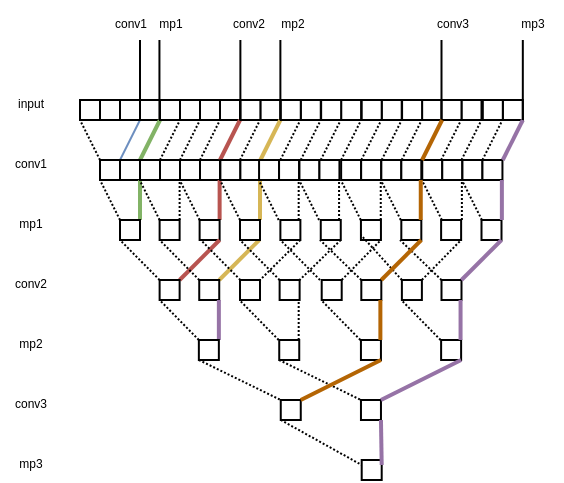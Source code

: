 <mxfile version="14.8.4" type="github">
  <diagram id="XacogqaK9mrQ45GxuNSi" name="Page-1">
    <mxGraphModel dx="813" dy="454" grid="1" gridSize="10" guides="1" tooltips="1" connect="1" arrows="1" fold="1" page="1" pageScale="1" pageWidth="850" pageHeight="1100" math="0" shadow="0">
      <root>
        <mxCell id="0" />
        <mxCell id="1" parent="0" />
        <mxCell id="IdqvDO2Dhx7yjKu7YwTV-2" value="" style="rounded=0;whiteSpace=wrap;html=1;" vertex="1" parent="1">
          <mxGeometry x="120" y="210" width="10" height="10" as="geometry" />
        </mxCell>
        <mxCell id="IdqvDO2Dhx7yjKu7YwTV-3" value="" style="rounded=0;whiteSpace=wrap;html=1;" vertex="1" parent="1">
          <mxGeometry x="130" y="210" width="10" height="10" as="geometry" />
        </mxCell>
        <mxCell id="IdqvDO2Dhx7yjKu7YwTV-4" value="" style="rounded=0;whiteSpace=wrap;html=1;fontStyle=1" vertex="1" parent="1">
          <mxGeometry x="140" y="210" width="10" height="10" as="geometry" />
        </mxCell>
        <mxCell id="IdqvDO2Dhx7yjKu7YwTV-11" style="rounded=0;orthogonalLoop=1;jettySize=auto;html=1;exitX=0;exitY=0;exitDx=0;exitDy=0;entryX=0;entryY=1;entryDx=0;entryDy=0;dashed=1;dashPattern=1 1;endArrow=none;endFill=0;" edge="1" parent="1" source="IdqvDO2Dhx7yjKu7YwTV-5" target="IdqvDO2Dhx7yjKu7YwTV-2">
          <mxGeometry relative="1" as="geometry" />
        </mxCell>
        <mxCell id="IdqvDO2Dhx7yjKu7YwTV-12" style="edgeStyle=none;rounded=0;orthogonalLoop=1;jettySize=auto;html=1;exitX=1;exitY=0;exitDx=0;exitDy=0;entryX=0;entryY=1;entryDx=0;entryDy=0;endArrow=none;endFill=0;fillColor=#dae8fc;strokeColor=#6c8ebf;" edge="1" parent="1" source="IdqvDO2Dhx7yjKu7YwTV-5" target="IdqvDO2Dhx7yjKu7YwTV-10">
          <mxGeometry relative="1" as="geometry" />
        </mxCell>
        <mxCell id="IdqvDO2Dhx7yjKu7YwTV-5" value="" style="rounded=0;whiteSpace=wrap;html=1;" vertex="1" parent="1">
          <mxGeometry x="130" y="240" width="10" height="10" as="geometry" />
        </mxCell>
        <mxCell id="IdqvDO2Dhx7yjKu7YwTV-8" value="" style="rounded=0;whiteSpace=wrap;html=1;" vertex="1" parent="1">
          <mxGeometry x="130" y="210" width="10" height="10" as="geometry" />
        </mxCell>
        <mxCell id="IdqvDO2Dhx7yjKu7YwTV-9" value="" style="rounded=0;whiteSpace=wrap;html=1;" vertex="1" parent="1">
          <mxGeometry x="140" y="210" width="10" height="10" as="geometry" />
        </mxCell>
        <mxCell id="IdqvDO2Dhx7yjKu7YwTV-10" value="" style="rounded=0;whiteSpace=wrap;html=1;fontStyle=1" vertex="1" parent="1">
          <mxGeometry x="150" y="210" width="10" height="10" as="geometry" />
        </mxCell>
        <mxCell id="IdqvDO2Dhx7yjKu7YwTV-15" style="edgeStyle=none;rounded=0;orthogonalLoop=1;jettySize=auto;html=1;exitX=1;exitY=0;exitDx=0;exitDy=0;entryX=1;entryY=1;entryDx=0;entryDy=0;endArrow=none;endFill=0;fillColor=#d5e8d4;strokeColor=#82b366;strokeWidth=2;" edge="1" parent="1" source="IdqvDO2Dhx7yjKu7YwTV-13" target="IdqvDO2Dhx7yjKu7YwTV-10">
          <mxGeometry relative="1" as="geometry" />
        </mxCell>
        <mxCell id="IdqvDO2Dhx7yjKu7YwTV-13" value="" style="rounded=0;whiteSpace=wrap;html=1;" vertex="1" parent="1">
          <mxGeometry x="140" y="240" width="10" height="10" as="geometry" />
        </mxCell>
        <mxCell id="IdqvDO2Dhx7yjKu7YwTV-19" style="edgeStyle=none;rounded=0;orthogonalLoop=1;jettySize=auto;html=1;exitX=0;exitY=0;exitDx=0;exitDy=0;entryX=0;entryY=1;entryDx=0;entryDy=0;dashed=1;dashPattern=1 1;endArrow=none;endFill=0;" edge="1" parent="1" source="IdqvDO2Dhx7yjKu7YwTV-16" target="IdqvDO2Dhx7yjKu7YwTV-5">
          <mxGeometry relative="1" as="geometry" />
        </mxCell>
        <mxCell id="IdqvDO2Dhx7yjKu7YwTV-20" style="edgeStyle=none;rounded=0;orthogonalLoop=1;jettySize=auto;html=1;exitX=1;exitY=0;exitDx=0;exitDy=0;entryX=1;entryY=1;entryDx=0;entryDy=0;endArrow=none;endFill=0;fillColor=#d5e8d4;strokeColor=#82b366;strokeWidth=2;" edge="1" parent="1" source="IdqvDO2Dhx7yjKu7YwTV-16" target="IdqvDO2Dhx7yjKu7YwTV-13">
          <mxGeometry relative="1" as="geometry" />
        </mxCell>
        <mxCell id="IdqvDO2Dhx7yjKu7YwTV-16" value="" style="rounded=0;whiteSpace=wrap;html=1;" vertex="1" parent="1">
          <mxGeometry x="140" y="270" width="10" height="10" as="geometry" />
        </mxCell>
        <mxCell id="IdqvDO2Dhx7yjKu7YwTV-27" value="" style="rounded=0;whiteSpace=wrap;html=1;fontStyle=1" vertex="1" parent="1">
          <mxGeometry x="160" y="210" width="10" height="10" as="geometry" />
        </mxCell>
        <mxCell id="IdqvDO2Dhx7yjKu7YwTV-28" value="" style="rounded=0;whiteSpace=wrap;html=1;fontStyle=1" vertex="1" parent="1">
          <mxGeometry x="170" y="210" width="10" height="10" as="geometry" />
        </mxCell>
        <mxCell id="IdqvDO2Dhx7yjKu7YwTV-30" style="edgeStyle=none;rounded=0;orthogonalLoop=1;jettySize=auto;html=1;exitX=1;exitY=0;exitDx=0;exitDy=0;entryX=1;entryY=1;entryDx=0;entryDy=0;dashed=1;dashPattern=1 1;endArrow=none;endFill=0;" edge="1" parent="1" source="IdqvDO2Dhx7yjKu7YwTV-31">
          <mxGeometry relative="1" as="geometry">
            <mxPoint x="170" y="220" as="targetPoint" />
          </mxGeometry>
        </mxCell>
        <mxCell id="IdqvDO2Dhx7yjKu7YwTV-31" value="" style="rounded=0;whiteSpace=wrap;html=1;" vertex="1" parent="1">
          <mxGeometry x="150" y="240" width="10" height="10" as="geometry" />
        </mxCell>
        <mxCell id="IdqvDO2Dhx7yjKu7YwTV-33" style="edgeStyle=none;rounded=0;orthogonalLoop=1;jettySize=auto;html=1;exitX=1;exitY=0;exitDx=0;exitDy=0;entryX=1;entryY=1;entryDx=0;entryDy=0;dashed=1;dashPattern=1 1;endArrow=none;endFill=0;" edge="1" parent="1" source="IdqvDO2Dhx7yjKu7YwTV-34">
          <mxGeometry relative="1" as="geometry">
            <mxPoint x="180" y="220" as="targetPoint" />
          </mxGeometry>
        </mxCell>
        <mxCell id="IdqvDO2Dhx7yjKu7YwTV-34" value="" style="rounded=0;whiteSpace=wrap;html=1;" vertex="1" parent="1">
          <mxGeometry x="160" y="240" width="10" height="10" as="geometry" />
        </mxCell>
        <mxCell id="IdqvDO2Dhx7yjKu7YwTV-35" style="edgeStyle=none;rounded=0;orthogonalLoop=1;jettySize=auto;html=1;exitX=0;exitY=0;exitDx=0;exitDy=0;entryX=0;entryY=1;entryDx=0;entryDy=0;dashed=1;dashPattern=1 1;endArrow=none;endFill=0;" edge="1" parent="1" source="IdqvDO2Dhx7yjKu7YwTV-37">
          <mxGeometry relative="1" as="geometry">
            <mxPoint x="149.81" y="250.0" as="targetPoint" />
          </mxGeometry>
        </mxCell>
        <mxCell id="IdqvDO2Dhx7yjKu7YwTV-36" style="edgeStyle=none;rounded=0;orthogonalLoop=1;jettySize=auto;html=1;exitX=1;exitY=0;exitDx=0;exitDy=0;entryX=1;entryY=1;entryDx=0;entryDy=0;dashed=1;dashPattern=1 1;endArrow=none;endFill=0;" edge="1" parent="1" source="IdqvDO2Dhx7yjKu7YwTV-37">
          <mxGeometry relative="1" as="geometry">
            <mxPoint x="169.81" y="250.0" as="targetPoint" />
          </mxGeometry>
        </mxCell>
        <mxCell id="IdqvDO2Dhx7yjKu7YwTV-37" value="" style="rounded=0;whiteSpace=wrap;html=1;" vertex="1" parent="1">
          <mxGeometry x="159.81" y="270" width="10" height="10" as="geometry" />
        </mxCell>
        <mxCell id="IdqvDO2Dhx7yjKu7YwTV-38" value="" style="rounded=0;whiteSpace=wrap;html=1;fontStyle=1" vertex="1" parent="1">
          <mxGeometry x="180" y="210" width="10" height="10" as="geometry" />
        </mxCell>
        <mxCell id="IdqvDO2Dhx7yjKu7YwTV-39" value="" style="rounded=0;whiteSpace=wrap;html=1;fontStyle=1" vertex="1" parent="1">
          <mxGeometry x="190" y="210" width="10" height="10" as="geometry" />
        </mxCell>
        <mxCell id="IdqvDO2Dhx7yjKu7YwTV-46" value="" style="rounded=0;whiteSpace=wrap;html=1;" vertex="1" parent="1">
          <mxGeometry x="170" y="240" width="10" height="10" as="geometry" />
        </mxCell>
        <mxCell id="IdqvDO2Dhx7yjKu7YwTV-47" value="" style="rounded=0;whiteSpace=wrap;html=1;" vertex="1" parent="1">
          <mxGeometry x="180" y="240" width="10" height="10" as="geometry" />
        </mxCell>
        <mxCell id="IdqvDO2Dhx7yjKu7YwTV-49" style="edgeStyle=none;rounded=0;orthogonalLoop=1;jettySize=auto;html=1;exitX=1;exitY=0;exitDx=0;exitDy=0;entryX=1;entryY=1;entryDx=0;entryDy=0;dashed=1;dashPattern=1 1;endArrow=none;endFill=0;" edge="1" parent="1">
          <mxGeometry relative="1" as="geometry">
            <mxPoint x="190" y="220" as="targetPoint" />
            <mxPoint x="180" y="240" as="sourcePoint" />
          </mxGeometry>
        </mxCell>
        <mxCell id="IdqvDO2Dhx7yjKu7YwTV-51" style="edgeStyle=none;rounded=0;orthogonalLoop=1;jettySize=auto;html=1;exitX=1;exitY=0;exitDx=0;exitDy=0;entryX=1;entryY=1;entryDx=0;entryDy=0;endArrow=none;endFill=0;fillColor=#f8cecc;strokeColor=#b85450;strokeWidth=2;" edge="1" parent="1">
          <mxGeometry relative="1" as="geometry">
            <mxPoint x="200" y="220" as="targetPoint" />
            <mxPoint x="190" y="240" as="sourcePoint" />
          </mxGeometry>
        </mxCell>
        <mxCell id="IdqvDO2Dhx7yjKu7YwTV-52" style="edgeStyle=none;rounded=0;orthogonalLoop=1;jettySize=auto;html=1;exitX=0;exitY=0;exitDx=0;exitDy=0;entryX=0;entryY=1;entryDx=0;entryDy=0;dashed=1;dashPattern=1 1;endArrow=none;endFill=0;" edge="1" parent="1" source="IdqvDO2Dhx7yjKu7YwTV-54">
          <mxGeometry relative="1" as="geometry">
            <mxPoint x="169.81" y="250.0" as="targetPoint" />
          </mxGeometry>
        </mxCell>
        <mxCell id="IdqvDO2Dhx7yjKu7YwTV-53" style="edgeStyle=none;rounded=0;orthogonalLoop=1;jettySize=auto;html=1;exitX=1;exitY=0;exitDx=0;exitDy=0;entryX=1;entryY=1;entryDx=0;entryDy=0;endArrow=none;endFill=0;fillColor=#f8cecc;strokeColor=#b85450;strokeWidth=2;" edge="1" parent="1" source="IdqvDO2Dhx7yjKu7YwTV-54">
          <mxGeometry relative="1" as="geometry">
            <mxPoint x="189.81" y="250.0" as="targetPoint" />
          </mxGeometry>
        </mxCell>
        <mxCell id="IdqvDO2Dhx7yjKu7YwTV-54" value="" style="rounded=0;whiteSpace=wrap;html=1;" vertex="1" parent="1">
          <mxGeometry x="179.81" y="270" width="10" height="10" as="geometry" />
        </mxCell>
        <mxCell id="IdqvDO2Dhx7yjKu7YwTV-56" style="edgeStyle=none;rounded=0;orthogonalLoop=1;jettySize=auto;html=1;exitX=0;exitY=0;exitDx=0;exitDy=0;entryX=0;entryY=1;entryDx=0;entryDy=0;dashed=1;dashPattern=1 1;endArrow=none;endFill=0;" edge="1" parent="1" source="IdqvDO2Dhx7yjKu7YwTV-55" target="IdqvDO2Dhx7yjKu7YwTV-16">
          <mxGeometry relative="1" as="geometry" />
        </mxCell>
        <mxCell id="IdqvDO2Dhx7yjKu7YwTV-57" style="edgeStyle=none;rounded=0;orthogonalLoop=1;jettySize=auto;html=1;exitX=1;exitY=0;exitDx=0;exitDy=0;entryX=1;entryY=1;entryDx=0;entryDy=0;endArrow=none;endFill=0;fillColor=#f8cecc;strokeColor=#b85450;strokeWidth=2;" edge="1" parent="1" source="IdqvDO2Dhx7yjKu7YwTV-55" target="IdqvDO2Dhx7yjKu7YwTV-54">
          <mxGeometry relative="1" as="geometry" />
        </mxCell>
        <mxCell id="IdqvDO2Dhx7yjKu7YwTV-55" value="" style="rounded=0;whiteSpace=wrap;html=1;" vertex="1" parent="1">
          <mxGeometry x="159.81" y="300" width="10" height="10" as="geometry" />
        </mxCell>
        <mxCell id="IdqvDO2Dhx7yjKu7YwTV-58" style="edgeStyle=none;rounded=0;orthogonalLoop=1;jettySize=auto;html=1;exitX=0;exitY=0;exitDx=0;exitDy=0;entryX=0;entryY=1;entryDx=0;entryDy=0;dashed=1;dashPattern=1 1;endArrow=none;endFill=0;" edge="1" parent="1" source="IdqvDO2Dhx7yjKu7YwTV-60">
          <mxGeometry relative="1" as="geometry">
            <mxPoint x="159.81" y="280.0" as="targetPoint" />
          </mxGeometry>
        </mxCell>
        <mxCell id="IdqvDO2Dhx7yjKu7YwTV-59" style="edgeStyle=none;rounded=0;orthogonalLoop=1;jettySize=auto;html=1;exitX=1;exitY=0;exitDx=0;exitDy=0;entryX=1;entryY=1;entryDx=0;entryDy=0;endArrow=none;endFill=0;fillColor=#fff2cc;strokeColor=#d6b656;strokeWidth=2;" edge="1" parent="1" source="IdqvDO2Dhx7yjKu7YwTV-60">
          <mxGeometry relative="1" as="geometry">
            <mxPoint x="209.62" y="280.0" as="targetPoint" />
          </mxGeometry>
        </mxCell>
        <mxCell id="IdqvDO2Dhx7yjKu7YwTV-60" value="" style="rounded=0;whiteSpace=wrap;html=1;" vertex="1" parent="1">
          <mxGeometry x="179.62" y="300" width="10" height="10" as="geometry" />
        </mxCell>
        <mxCell id="IdqvDO2Dhx7yjKu7YwTV-61" value="" style="rounded=0;whiteSpace=wrap;html=1;fontStyle=1" vertex="1" parent="1">
          <mxGeometry x="210.19" y="210" width="10" height="10" as="geometry" />
        </mxCell>
        <mxCell id="IdqvDO2Dhx7yjKu7YwTV-62" value="" style="rounded=0;whiteSpace=wrap;html=1;" vertex="1" parent="1">
          <mxGeometry x="190.19" y="240" width="10" height="10" as="geometry" />
        </mxCell>
        <mxCell id="IdqvDO2Dhx7yjKu7YwTV-63" value="" style="rounded=0;whiteSpace=wrap;html=1;" vertex="1" parent="1">
          <mxGeometry x="200.19" y="240" width="10" height="10" as="geometry" />
        </mxCell>
        <mxCell id="IdqvDO2Dhx7yjKu7YwTV-64" style="edgeStyle=none;rounded=0;orthogonalLoop=1;jettySize=auto;html=1;exitX=1;exitY=0;exitDx=0;exitDy=0;entryX=1;entryY=1;entryDx=0;entryDy=0;endArrow=none;endFill=0;fillColor=#fff2cc;strokeColor=#d6b656;strokeWidth=2;" edge="1" parent="1">
          <mxGeometry relative="1" as="geometry">
            <mxPoint x="220.19" y="220" as="targetPoint" />
            <mxPoint x="210.19" y="240" as="sourcePoint" />
          </mxGeometry>
        </mxCell>
        <mxCell id="IdqvDO2Dhx7yjKu7YwTV-65" style="edgeStyle=none;rounded=0;orthogonalLoop=1;jettySize=auto;html=1;exitX=0;exitY=0;exitDx=0;exitDy=0;entryX=0;entryY=1;entryDx=0;entryDy=0;dashed=1;dashPattern=1 1;endArrow=none;endFill=0;strokeWidth=1;" edge="1" parent="1" source="IdqvDO2Dhx7yjKu7YwTV-67">
          <mxGeometry relative="1" as="geometry">
            <mxPoint x="190.0" y="250.0" as="targetPoint" />
          </mxGeometry>
        </mxCell>
        <mxCell id="IdqvDO2Dhx7yjKu7YwTV-66" style="edgeStyle=none;rounded=0;orthogonalLoop=1;jettySize=auto;html=1;exitX=1;exitY=0;exitDx=0;exitDy=0;entryX=1;entryY=1;entryDx=0;entryDy=0;endArrow=none;endFill=0;fillColor=#fff2cc;strokeColor=#d6b656;strokeWidth=2;" edge="1" parent="1" source="IdqvDO2Dhx7yjKu7YwTV-67">
          <mxGeometry relative="1" as="geometry">
            <mxPoint x="210.0" y="250.0" as="targetPoint" />
          </mxGeometry>
        </mxCell>
        <mxCell id="IdqvDO2Dhx7yjKu7YwTV-67" value="" style="rounded=0;whiteSpace=wrap;html=1;" vertex="1" parent="1">
          <mxGeometry x="200" y="270" width="10" height="10" as="geometry" />
        </mxCell>
        <mxCell id="IdqvDO2Dhx7yjKu7YwTV-68" value="" style="rounded=0;whiteSpace=wrap;html=1;fontStyle=1" vertex="1" parent="1">
          <mxGeometry x="200.19" y="210" width="10" height="10" as="geometry" />
        </mxCell>
        <mxCell id="IdqvDO2Dhx7yjKu7YwTV-69" style="edgeStyle=none;rounded=0;orthogonalLoop=1;jettySize=auto;html=1;exitX=1;exitY=0;exitDx=0;exitDy=0;entryX=1;entryY=1;entryDx=0;entryDy=0;dashed=1;dashPattern=1 1;endArrow=none;endFill=0;" edge="1" parent="1">
          <mxGeometry relative="1" as="geometry">
            <mxPoint x="210" y="220" as="targetPoint" />
            <mxPoint x="200" y="240" as="sourcePoint" />
          </mxGeometry>
        </mxCell>
        <mxCell id="IdqvDO2Dhx7yjKu7YwTV-70" style="edgeStyle=none;rounded=0;orthogonalLoop=1;jettySize=auto;html=1;exitX=0;exitY=0;exitDx=0;exitDy=0;entryX=0;entryY=1;entryDx=0;entryDy=0;dashed=1;dashPattern=1 1;endArrow=none;endFill=0;" edge="1" parent="1" source="IdqvDO2Dhx7yjKu7YwTV-72" target="IdqvDO2Dhx7yjKu7YwTV-55">
          <mxGeometry relative="1" as="geometry">
            <mxPoint x="169.43" y="310.0" as="targetPoint" />
          </mxGeometry>
        </mxCell>
        <mxCell id="IdqvDO2Dhx7yjKu7YwTV-71" style="edgeStyle=none;rounded=0;orthogonalLoop=1;jettySize=auto;html=1;exitX=1;exitY=0;exitDx=0;exitDy=0;entryX=1;entryY=1;entryDx=0;entryDy=0;endArrow=none;endFill=0;fillColor=#e1d5e7;strokeColor=#9673a6;strokeWidth=2;" edge="1" parent="1" source="IdqvDO2Dhx7yjKu7YwTV-72">
          <mxGeometry relative="1" as="geometry">
            <mxPoint x="189.43" y="310.0" as="targetPoint" />
          </mxGeometry>
        </mxCell>
        <mxCell id="IdqvDO2Dhx7yjKu7YwTV-134" style="edgeStyle=none;rounded=0;orthogonalLoop=1;jettySize=auto;html=1;exitX=0;exitY=1;exitDx=0;exitDy=0;entryX=0;entryY=0;entryDx=0;entryDy=0;dashed=1;dashPattern=1 1;endArrow=none;endFill=0;" edge="1" parent="1" source="IdqvDO2Dhx7yjKu7YwTV-72" target="IdqvDO2Dhx7yjKu7YwTV-133">
          <mxGeometry relative="1" as="geometry" />
        </mxCell>
        <mxCell id="IdqvDO2Dhx7yjKu7YwTV-72" value="" style="rounded=0;whiteSpace=wrap;html=1;" vertex="1" parent="1">
          <mxGeometry x="179.43" y="330" width="10" height="10" as="geometry" />
        </mxCell>
        <mxCell id="IdqvDO2Dhx7yjKu7YwTV-74" value="&lt;font style=&quot;font-size: 6px&quot;&gt;conv1&lt;/font&gt;" style="text;html=1;align=center;verticalAlign=middle;resizable=0;points=[];autosize=1;strokeColor=none;" vertex="1" parent="1">
          <mxGeometry x="80" y="230" width="30" height="20" as="geometry" />
        </mxCell>
        <mxCell id="IdqvDO2Dhx7yjKu7YwTV-75" value="&lt;font style=&quot;font-size: 6px&quot;&gt;mp1&lt;/font&gt;" style="text;html=1;align=center;verticalAlign=middle;resizable=0;points=[];autosize=1;strokeColor=none;" vertex="1" parent="1">
          <mxGeometry x="80" y="260" width="30" height="20" as="geometry" />
        </mxCell>
        <mxCell id="IdqvDO2Dhx7yjKu7YwTV-76" value="&lt;font style=&quot;font-size: 6px&quot;&gt;conv2&lt;/font&gt;" style="text;html=1;align=center;verticalAlign=middle;resizable=0;points=[];autosize=1;strokeColor=none;" vertex="1" parent="1">
          <mxGeometry x="80" y="290" width="30" height="20" as="geometry" />
        </mxCell>
        <mxCell id="IdqvDO2Dhx7yjKu7YwTV-77" value="&lt;font style=&quot;font-size: 6px&quot;&gt;mp2&lt;/font&gt;" style="text;html=1;align=center;verticalAlign=middle;resizable=0;points=[];autosize=1;strokeColor=none;" vertex="1" parent="1">
          <mxGeometry x="80" y="320" width="30" height="20" as="geometry" />
        </mxCell>
        <mxCell id="IdqvDO2Dhx7yjKu7YwTV-78" value="&lt;font style=&quot;font-size: 6px&quot;&gt;input&lt;/font&gt;" style="text;html=1;align=center;verticalAlign=middle;resizable=0;points=[];autosize=1;strokeColor=none;" vertex="1" parent="1">
          <mxGeometry x="80" y="200" width="30" height="20" as="geometry" />
        </mxCell>
        <mxCell id="IdqvDO2Dhx7yjKu7YwTV-79" value="" style="rounded=0;whiteSpace=wrap;html=1;" vertex="1" parent="1">
          <mxGeometry x="200" y="300" width="10" height="10" as="geometry" />
        </mxCell>
        <mxCell id="IdqvDO2Dhx7yjKu7YwTV-105" style="edgeStyle=none;rounded=0;orthogonalLoop=1;jettySize=auto;html=1;exitX=0;exitY=0;exitDx=0;exitDy=0;entryX=0;entryY=1;entryDx=0;entryDy=0;dashed=1;dashPattern=1 1;endArrow=none;endFill=0;" edge="1" parent="1" source="IdqvDO2Dhx7yjKu7YwTV-80" target="IdqvDO2Dhx7yjKu7YwTV-67">
          <mxGeometry relative="1" as="geometry" />
        </mxCell>
        <mxCell id="IdqvDO2Dhx7yjKu7YwTV-80" value="" style="rounded=0;whiteSpace=wrap;html=1;" vertex="1" parent="1">
          <mxGeometry x="219.81" y="300" width="10" height="10" as="geometry" />
        </mxCell>
        <mxCell id="IdqvDO2Dhx7yjKu7YwTV-81" value="" style="rounded=0;whiteSpace=wrap;html=1;" vertex="1" parent="1">
          <mxGeometry x="219.62" y="330" width="10" height="10" as="geometry" />
        </mxCell>
        <mxCell id="IdqvDO2Dhx7yjKu7YwTV-82" style="edgeStyle=none;rounded=0;orthogonalLoop=1;jettySize=auto;html=1;exitX=0;exitY=0;exitDx=0;exitDy=0;entryX=0;entryY=1;entryDx=0;entryDy=0;dashed=1;dashPattern=1 1;endArrow=none;endFill=0;" edge="1" parent="1">
          <mxGeometry relative="1" as="geometry">
            <mxPoint x="199.72" y="310" as="targetPoint" />
            <mxPoint x="219.34" y="330" as="sourcePoint" />
          </mxGeometry>
        </mxCell>
        <mxCell id="IdqvDO2Dhx7yjKu7YwTV-83" style="edgeStyle=none;rounded=0;orthogonalLoop=1;jettySize=auto;html=1;exitX=1;exitY=0;exitDx=0;exitDy=0;entryX=1;entryY=1;entryDx=0;entryDy=0;dashed=1;dashPattern=1 1;endArrow=none;endFill=0;" edge="1" parent="1">
          <mxGeometry relative="1" as="geometry">
            <mxPoint x="229.34" y="310" as="targetPoint" />
            <mxPoint x="229.34" y="330" as="sourcePoint" />
          </mxGeometry>
        </mxCell>
        <mxCell id="IdqvDO2Dhx7yjKu7YwTV-84" style="edgeStyle=none;rounded=0;orthogonalLoop=1;jettySize=auto;html=1;exitX=0;exitY=0;exitDx=0;exitDy=0;entryX=0;entryY=1;entryDx=0;entryDy=0;dashed=1;dashPattern=1 1;endArrow=none;endFill=0;" edge="1" parent="1">
          <mxGeometry relative="1" as="geometry">
            <mxPoint x="180.38" y="280" as="targetPoint" />
            <mxPoint x="200.19" y="300" as="sourcePoint" />
          </mxGeometry>
        </mxCell>
        <mxCell id="IdqvDO2Dhx7yjKu7YwTV-94" style="edgeStyle=none;rounded=0;orthogonalLoop=1;jettySize=auto;html=1;exitX=1;exitY=1;exitDx=0;exitDy=0;entryX=1;entryY=0;entryDx=0;entryDy=0;dashed=1;dashPattern=1 1;endArrow=none;endFill=0;" edge="1" parent="1" source="IdqvDO2Dhx7yjKu7YwTV-85" target="IdqvDO2Dhx7yjKu7YwTV-79">
          <mxGeometry relative="1" as="geometry" />
        </mxCell>
        <mxCell id="IdqvDO2Dhx7yjKu7YwTV-85" value="" style="rounded=0;whiteSpace=wrap;html=1;" vertex="1" parent="1">
          <mxGeometry x="220.19" y="270" width="10" height="10" as="geometry" />
        </mxCell>
        <mxCell id="IdqvDO2Dhx7yjKu7YwTV-86" value="" style="rounded=0;whiteSpace=wrap;html=1;" vertex="1" parent="1">
          <mxGeometry x="209.53" y="240" width="10" height="10" as="geometry" />
        </mxCell>
        <mxCell id="IdqvDO2Dhx7yjKu7YwTV-87" value="" style="rounded=0;whiteSpace=wrap;html=1;" vertex="1" parent="1">
          <mxGeometry x="219.53" y="240" width="10" height="10" as="geometry" />
        </mxCell>
        <mxCell id="IdqvDO2Dhx7yjKu7YwTV-88" style="edgeStyle=none;rounded=0;orthogonalLoop=1;jettySize=auto;html=1;exitX=0;exitY=0;exitDx=0;exitDy=0;entryX=0;entryY=1;entryDx=0;entryDy=0;dashed=1;dashPattern=1 1;endArrow=none;endFill=0;" edge="1" parent="1">
          <mxGeometry relative="1" as="geometry">
            <mxPoint x="209.34" y="250" as="targetPoint" />
            <mxPoint x="219.34" y="270" as="sourcePoint" />
          </mxGeometry>
        </mxCell>
        <mxCell id="IdqvDO2Dhx7yjKu7YwTV-89" style="edgeStyle=none;rounded=0;orthogonalLoop=1;jettySize=auto;html=1;exitX=1;exitY=0;exitDx=0;exitDy=0;entryX=1;entryY=1;entryDx=0;entryDy=0;dashed=1;dashPattern=1 1;endArrow=none;endFill=0;" edge="1" parent="1">
          <mxGeometry relative="1" as="geometry">
            <mxPoint x="229.34" y="250" as="targetPoint" />
            <mxPoint x="229.34" y="270" as="sourcePoint" />
          </mxGeometry>
        </mxCell>
        <mxCell id="IdqvDO2Dhx7yjKu7YwTV-90" value="" style="rounded=0;whiteSpace=wrap;html=1;fontStyle=1" vertex="1" parent="1">
          <mxGeometry x="230.38" y="210" width="10" height="10" as="geometry" />
        </mxCell>
        <mxCell id="IdqvDO2Dhx7yjKu7YwTV-91" style="edgeStyle=none;rounded=0;orthogonalLoop=1;jettySize=auto;html=1;exitX=1;exitY=0;exitDx=0;exitDy=0;entryX=1;entryY=1;entryDx=0;entryDy=0;dashed=1;dashPattern=1 1;endArrow=none;endFill=0;" edge="1" parent="1">
          <mxGeometry relative="1" as="geometry">
            <mxPoint x="240.38" y="220" as="targetPoint" />
            <mxPoint x="230.38" y="240" as="sourcePoint" />
          </mxGeometry>
        </mxCell>
        <mxCell id="IdqvDO2Dhx7yjKu7YwTV-92" value="" style="rounded=0;whiteSpace=wrap;html=1;fontStyle=1" vertex="1" parent="1">
          <mxGeometry x="220.38" y="210" width="10" height="10" as="geometry" />
        </mxCell>
        <mxCell id="IdqvDO2Dhx7yjKu7YwTV-93" style="edgeStyle=none;rounded=0;orthogonalLoop=1;jettySize=auto;html=1;exitX=1;exitY=0;exitDx=0;exitDy=0;entryX=1;entryY=1;entryDx=0;entryDy=0;dashed=1;dashPattern=1 1;endArrow=none;endFill=0;" edge="1" parent="1">
          <mxGeometry relative="1" as="geometry">
            <mxPoint x="230.19" y="220" as="targetPoint" />
            <mxPoint x="220.19" y="240" as="sourcePoint" />
          </mxGeometry>
        </mxCell>
        <mxCell id="IdqvDO2Dhx7yjKu7YwTV-104" style="edgeStyle=none;rounded=0;orthogonalLoop=1;jettySize=auto;html=1;exitX=1;exitY=1;exitDx=0;exitDy=0;entryX=1;entryY=0;entryDx=0;entryDy=0;dashed=1;dashPattern=1 1;endArrow=none;endFill=0;" edge="1" parent="1" source="IdqvDO2Dhx7yjKu7YwTV-95" target="IdqvDO2Dhx7yjKu7YwTV-80">
          <mxGeometry relative="1" as="geometry" />
        </mxCell>
        <mxCell id="IdqvDO2Dhx7yjKu7YwTV-95" value="" style="rounded=0;whiteSpace=wrap;html=1;" vertex="1" parent="1">
          <mxGeometry x="240.38" y="270" width="10" height="10" as="geometry" />
        </mxCell>
        <mxCell id="IdqvDO2Dhx7yjKu7YwTV-96" value="" style="rounded=0;whiteSpace=wrap;html=1;" vertex="1" parent="1">
          <mxGeometry x="229.72" y="240" width="10" height="10" as="geometry" />
        </mxCell>
        <mxCell id="IdqvDO2Dhx7yjKu7YwTV-97" value="" style="rounded=0;whiteSpace=wrap;html=1;" vertex="1" parent="1">
          <mxGeometry x="239.72" y="240" width="10" height="10" as="geometry" />
        </mxCell>
        <mxCell id="IdqvDO2Dhx7yjKu7YwTV-98" style="edgeStyle=none;rounded=0;orthogonalLoop=1;jettySize=auto;html=1;exitX=0;exitY=0;exitDx=0;exitDy=0;entryX=0;entryY=1;entryDx=0;entryDy=0;dashed=1;dashPattern=1 1;endArrow=none;endFill=0;" edge="1" parent="1">
          <mxGeometry relative="1" as="geometry">
            <mxPoint x="229.53" y="250" as="targetPoint" />
            <mxPoint x="239.53" y="270" as="sourcePoint" />
          </mxGeometry>
        </mxCell>
        <mxCell id="IdqvDO2Dhx7yjKu7YwTV-99" style="edgeStyle=none;rounded=0;orthogonalLoop=1;jettySize=auto;html=1;exitX=1;exitY=0;exitDx=0;exitDy=0;entryX=1;entryY=1;entryDx=0;entryDy=0;dashed=1;dashPattern=1 1;endArrow=none;endFill=0;" edge="1" parent="1">
          <mxGeometry relative="1" as="geometry">
            <mxPoint x="249.53" y="250" as="targetPoint" />
            <mxPoint x="249.53" y="270" as="sourcePoint" />
          </mxGeometry>
        </mxCell>
        <mxCell id="IdqvDO2Dhx7yjKu7YwTV-100" value="" style="rounded=0;whiteSpace=wrap;html=1;fontStyle=1" vertex="1" parent="1">
          <mxGeometry x="250.57" y="210" width="10" height="10" as="geometry" />
        </mxCell>
        <mxCell id="IdqvDO2Dhx7yjKu7YwTV-101" style="edgeStyle=none;rounded=0;orthogonalLoop=1;jettySize=auto;html=1;exitX=1;exitY=0;exitDx=0;exitDy=0;entryX=1;entryY=1;entryDx=0;entryDy=0;dashed=1;dashPattern=1 1;endArrow=none;endFill=0;" edge="1" parent="1">
          <mxGeometry relative="1" as="geometry">
            <mxPoint x="260.57" y="220" as="targetPoint" />
            <mxPoint x="250.57" y="240" as="sourcePoint" />
          </mxGeometry>
        </mxCell>
        <mxCell id="IdqvDO2Dhx7yjKu7YwTV-102" value="" style="rounded=0;whiteSpace=wrap;html=1;fontStyle=1" vertex="1" parent="1">
          <mxGeometry x="240.57" y="210" width="10" height="10" as="geometry" />
        </mxCell>
        <mxCell id="IdqvDO2Dhx7yjKu7YwTV-103" style="edgeStyle=none;rounded=0;orthogonalLoop=1;jettySize=auto;html=1;exitX=1;exitY=0;exitDx=0;exitDy=0;entryX=1;entryY=1;entryDx=0;entryDy=0;dashed=1;dashPattern=1 1;endArrow=none;endFill=0;" edge="1" parent="1">
          <mxGeometry relative="1" as="geometry">
            <mxPoint x="250.38" y="220" as="targetPoint" />
            <mxPoint x="240.38" y="240" as="sourcePoint" />
          </mxGeometry>
        </mxCell>
        <mxCell id="IdqvDO2Dhx7yjKu7YwTV-114" style="edgeStyle=none;rounded=0;orthogonalLoop=1;jettySize=auto;html=1;exitX=1;exitY=0;exitDx=0;exitDy=0;entryX=1;entryY=1;entryDx=0;entryDy=0;dashed=1;dashPattern=1 1;endArrow=none;endFill=0;" edge="1" parent="1" source="IdqvDO2Dhx7yjKu7YwTV-106" target="IdqvDO2Dhx7yjKu7YwTV-112">
          <mxGeometry relative="1" as="geometry" />
        </mxCell>
        <mxCell id="IdqvDO2Dhx7yjKu7YwTV-106" value="" style="rounded=0;whiteSpace=wrap;html=1;" vertex="1" parent="1">
          <mxGeometry x="240.85" y="300" width="10" height="10" as="geometry" />
        </mxCell>
        <mxCell id="IdqvDO2Dhx7yjKu7YwTV-116" style="edgeStyle=none;rounded=0;orthogonalLoop=1;jettySize=auto;html=1;exitX=0;exitY=0;exitDx=0;exitDy=0;dashed=1;dashPattern=1 1;endArrow=none;endFill=0;" edge="1" parent="1" source="IdqvDO2Dhx7yjKu7YwTV-107">
          <mxGeometry relative="1" as="geometry">
            <mxPoint x="240" y="280" as="targetPoint" />
          </mxGeometry>
        </mxCell>
        <mxCell id="IdqvDO2Dhx7yjKu7YwTV-107" value="" style="rounded=0;whiteSpace=wrap;html=1;" vertex="1" parent="1">
          <mxGeometry x="260.66" y="300" width="10" height="10" as="geometry" />
        </mxCell>
        <mxCell id="IdqvDO2Dhx7yjKu7YwTV-108" value="" style="rounded=0;whiteSpace=wrap;html=1;" vertex="1" parent="1">
          <mxGeometry x="260.47" y="330" width="10" height="10" as="geometry" />
        </mxCell>
        <mxCell id="IdqvDO2Dhx7yjKu7YwTV-109" style="edgeStyle=none;rounded=0;orthogonalLoop=1;jettySize=auto;html=1;exitX=0;exitY=0;exitDx=0;exitDy=0;entryX=0;entryY=1;entryDx=0;entryDy=0;dashed=1;dashPattern=1 1;endArrow=none;endFill=0;" edge="1" parent="1">
          <mxGeometry relative="1" as="geometry">
            <mxPoint x="240.57" y="310" as="targetPoint" />
            <mxPoint x="260.19" y="330" as="sourcePoint" />
          </mxGeometry>
        </mxCell>
        <mxCell id="IdqvDO2Dhx7yjKu7YwTV-111" style="edgeStyle=none;rounded=0;orthogonalLoop=1;jettySize=auto;html=1;exitX=0;exitY=0;exitDx=0;exitDy=0;entryX=0;entryY=1;entryDx=0;entryDy=0;dashed=1;dashPattern=1 1;endArrow=none;endFill=0;" edge="1" parent="1">
          <mxGeometry relative="1" as="geometry">
            <mxPoint x="240.0" y="300" as="sourcePoint" />
            <mxPoint x="220.19" y="280" as="targetPoint" />
          </mxGeometry>
        </mxCell>
        <mxCell id="IdqvDO2Dhx7yjKu7YwTV-112" value="" style="rounded=0;whiteSpace=wrap;html=1;" vertex="1" parent="1">
          <mxGeometry x="260.47" y="270" width="10" height="10" as="geometry" />
        </mxCell>
        <mxCell id="IdqvDO2Dhx7yjKu7YwTV-113" value="" style="rounded=0;whiteSpace=wrap;html=1;" vertex="1" parent="1">
          <mxGeometry x="280.66" y="270" width="10" height="10" as="geometry" />
        </mxCell>
        <mxCell id="IdqvDO2Dhx7yjKu7YwTV-117" value="" style="rounded=0;whiteSpace=wrap;html=1;" vertex="1" parent="1">
          <mxGeometry x="250.57" y="240" width="10" height="10" as="geometry" />
        </mxCell>
        <mxCell id="IdqvDO2Dhx7yjKu7YwTV-118" value="" style="rounded=0;whiteSpace=wrap;html=1;" vertex="1" parent="1">
          <mxGeometry x="260.57" y="240" width="10" height="10" as="geometry" />
        </mxCell>
        <mxCell id="IdqvDO2Dhx7yjKu7YwTV-119" style="edgeStyle=none;rounded=0;orthogonalLoop=1;jettySize=auto;html=1;exitX=0;exitY=0;exitDx=0;exitDy=0;entryX=0;entryY=1;entryDx=0;entryDy=0;dashed=1;dashPattern=1 1;endArrow=none;endFill=0;" edge="1" parent="1">
          <mxGeometry relative="1" as="geometry">
            <mxPoint x="250.38" y="250" as="targetPoint" />
            <mxPoint x="260.38" y="270" as="sourcePoint" />
          </mxGeometry>
        </mxCell>
        <mxCell id="IdqvDO2Dhx7yjKu7YwTV-120" style="edgeStyle=none;rounded=0;orthogonalLoop=1;jettySize=auto;html=1;exitX=1;exitY=0;exitDx=0;exitDy=0;entryX=1;entryY=1;entryDx=0;entryDy=0;dashed=1;dashPattern=1 1;endArrow=none;endFill=0;" edge="1" parent="1">
          <mxGeometry relative="1" as="geometry">
            <mxPoint x="270.38" y="250" as="targetPoint" />
            <mxPoint x="270.38" y="270" as="sourcePoint" />
          </mxGeometry>
        </mxCell>
        <mxCell id="IdqvDO2Dhx7yjKu7YwTV-121" value="" style="rounded=0;whiteSpace=wrap;html=1;" vertex="1" parent="1">
          <mxGeometry x="270.66" y="240" width="10" height="10" as="geometry" />
        </mxCell>
        <mxCell id="IdqvDO2Dhx7yjKu7YwTV-122" value="" style="rounded=0;whiteSpace=wrap;html=1;" vertex="1" parent="1">
          <mxGeometry x="280.66" y="240" width="10" height="10" as="geometry" />
        </mxCell>
        <mxCell id="IdqvDO2Dhx7yjKu7YwTV-123" style="edgeStyle=none;rounded=0;orthogonalLoop=1;jettySize=auto;html=1;exitX=0;exitY=0;exitDx=0;exitDy=0;entryX=0;entryY=1;entryDx=0;entryDy=0;dashed=1;dashPattern=1 1;endArrow=none;endFill=0;" edge="1" parent="1">
          <mxGeometry relative="1" as="geometry">
            <mxPoint x="270.38" y="250" as="targetPoint" />
            <mxPoint x="280.38" y="270" as="sourcePoint" />
          </mxGeometry>
        </mxCell>
        <mxCell id="IdqvDO2Dhx7yjKu7YwTV-125" value="" style="rounded=0;whiteSpace=wrap;html=1;fontStyle=1" vertex="1" parent="1">
          <mxGeometry x="270.85" y="210" width="10" height="10" as="geometry" />
        </mxCell>
        <mxCell id="IdqvDO2Dhx7yjKu7YwTV-126" style="edgeStyle=none;rounded=0;orthogonalLoop=1;jettySize=auto;html=1;exitX=1;exitY=0;exitDx=0;exitDy=0;entryX=1;entryY=1;entryDx=0;entryDy=0;dashed=1;dashPattern=1 1;endArrow=none;endFill=0;" edge="1" parent="1">
          <mxGeometry relative="1" as="geometry">
            <mxPoint x="280.85" y="220" as="targetPoint" />
            <mxPoint x="270.85" y="240" as="sourcePoint" />
          </mxGeometry>
        </mxCell>
        <mxCell id="IdqvDO2Dhx7yjKu7YwTV-127" value="" style="rounded=0;whiteSpace=wrap;html=1;fontStyle=1" vertex="1" parent="1">
          <mxGeometry x="260.85" y="210" width="10" height="10" as="geometry" />
        </mxCell>
        <mxCell id="IdqvDO2Dhx7yjKu7YwTV-128" style="edgeStyle=none;rounded=0;orthogonalLoop=1;jettySize=auto;html=1;exitX=1;exitY=0;exitDx=0;exitDy=0;entryX=1;entryY=1;entryDx=0;entryDy=0;dashed=1;dashPattern=1 1;endArrow=none;endFill=0;" edge="1" parent="1">
          <mxGeometry relative="1" as="geometry">
            <mxPoint x="270.66" y="220" as="targetPoint" />
            <mxPoint x="260.66" y="240" as="sourcePoint" />
          </mxGeometry>
        </mxCell>
        <mxCell id="IdqvDO2Dhx7yjKu7YwTV-129" value="" style="rounded=0;whiteSpace=wrap;html=1;fontStyle=1" vertex="1" parent="1">
          <mxGeometry x="291.04" y="210" width="10" height="10" as="geometry" />
        </mxCell>
        <mxCell id="IdqvDO2Dhx7yjKu7YwTV-131" value="" style="rounded=0;whiteSpace=wrap;html=1;fontStyle=1" vertex="1" parent="1">
          <mxGeometry x="281.04" y="210" width="10" height="10" as="geometry" />
        </mxCell>
        <mxCell id="IdqvDO2Dhx7yjKu7YwTV-132" style="edgeStyle=none;rounded=0;orthogonalLoop=1;jettySize=auto;html=1;exitX=1;exitY=0;exitDx=0;exitDy=0;entryX=1;entryY=1;entryDx=0;entryDy=0;dashed=1;dashPattern=1 1;endArrow=none;endFill=0;" edge="1" parent="1">
          <mxGeometry relative="1" as="geometry">
            <mxPoint x="290.85" y="220" as="targetPoint" />
            <mxPoint x="280.85" y="240" as="sourcePoint" />
          </mxGeometry>
        </mxCell>
        <mxCell id="IdqvDO2Dhx7yjKu7YwTV-171" style="edgeStyle=none;rounded=0;orthogonalLoop=1;jettySize=auto;html=1;exitX=0;exitY=1;exitDx=0;exitDy=0;entryX=0;entryY=0.25;entryDx=0;entryDy=0;dashed=1;dashPattern=1 1;endArrow=none;endFill=0;" edge="1" parent="1" source="IdqvDO2Dhx7yjKu7YwTV-133" target="IdqvDO2Dhx7yjKu7YwTV-169">
          <mxGeometry relative="1" as="geometry" />
        </mxCell>
        <mxCell id="IdqvDO2Dhx7yjKu7YwTV-133" value="" style="rounded=0;whiteSpace=wrap;html=1;" vertex="1" parent="1">
          <mxGeometry x="220.38" y="360" width="10" height="10" as="geometry" />
        </mxCell>
        <mxCell id="IdqvDO2Dhx7yjKu7YwTV-136" value="&lt;font style=&quot;font-size: 6px&quot;&gt;conv3&lt;/font&gt;" style="text;html=1;align=center;verticalAlign=middle;resizable=0;points=[];autosize=1;strokeColor=none;" vertex="1" parent="1">
          <mxGeometry x="80" y="350" width="30" height="20" as="geometry" />
        </mxCell>
        <mxCell id="IdqvDO2Dhx7yjKu7YwTV-137" style="edgeStyle=none;rounded=0;orthogonalLoop=1;jettySize=auto;html=1;exitX=0;exitY=1;exitDx=0;exitDy=0;entryX=0;entryY=0;entryDx=0;entryDy=0;dashed=1;dashPattern=1 1;endArrow=none;endFill=0;" edge="1" parent="1" target="IdqvDO2Dhx7yjKu7YwTV-139">
          <mxGeometry relative="1" as="geometry">
            <mxPoint x="219.53" y="340" as="sourcePoint" />
          </mxGeometry>
        </mxCell>
        <mxCell id="IdqvDO2Dhx7yjKu7YwTV-138" style="edgeStyle=none;rounded=0;orthogonalLoop=1;jettySize=auto;html=1;exitX=1;exitY=0;exitDx=0;exitDy=0;entryX=1;entryY=1;entryDx=0;entryDy=0;endArrow=none;endFill=0;fillColor=#e1d5e7;strokeColor=#9673a6;" edge="1" parent="1" source="IdqvDO2Dhx7yjKu7YwTV-139">
          <mxGeometry relative="1" as="geometry">
            <mxPoint x="310.57" y="340" as="targetPoint" />
          </mxGeometry>
        </mxCell>
        <mxCell id="IdqvDO2Dhx7yjKu7YwTV-172" style="edgeStyle=none;rounded=0;orthogonalLoop=1;jettySize=auto;html=1;exitX=1;exitY=1;exitDx=0;exitDy=0;entryX=1;entryY=0.25;entryDx=0;entryDy=0;endArrow=none;endFill=0;fillColor=#e1d5e7;strokeColor=#9673a6;" edge="1" parent="1" source="IdqvDO2Dhx7yjKu7YwTV-139" target="IdqvDO2Dhx7yjKu7YwTV-169">
          <mxGeometry relative="1" as="geometry" />
        </mxCell>
        <mxCell id="IdqvDO2Dhx7yjKu7YwTV-139" value="" style="rounded=0;whiteSpace=wrap;html=1;" vertex="1" parent="1">
          <mxGeometry x="260.48" y="360" width="10" height="10" as="geometry" />
        </mxCell>
        <mxCell id="IdqvDO2Dhx7yjKu7YwTV-149" style="edgeStyle=none;rounded=0;orthogonalLoop=1;jettySize=auto;html=1;exitX=1;exitY=0;exitDx=0;exitDy=0;entryX=1;entryY=1;entryDx=0;entryDy=0;dashed=1;dashPattern=1 1;endArrow=none;endFill=0;" edge="1" parent="1" source="IdqvDO2Dhx7yjKu7YwTV-140" target="IdqvDO2Dhx7yjKu7YwTV-146">
          <mxGeometry relative="1" as="geometry" />
        </mxCell>
        <mxCell id="IdqvDO2Dhx7yjKu7YwTV-150" style="edgeStyle=none;rounded=0;orthogonalLoop=1;jettySize=auto;html=1;exitX=0;exitY=0;exitDx=0;exitDy=0;entryX=0;entryY=0.75;entryDx=0;entryDy=0;dashed=1;dashPattern=1 1;endArrow=none;endFill=0;" edge="1" parent="1" source="IdqvDO2Dhx7yjKu7YwTV-140" target="IdqvDO2Dhx7yjKu7YwTV-112">
          <mxGeometry relative="1" as="geometry" />
        </mxCell>
        <mxCell id="IdqvDO2Dhx7yjKu7YwTV-140" value="" style="rounded=0;whiteSpace=wrap;html=1;" vertex="1" parent="1">
          <mxGeometry x="280.94" y="300" width="10" height="10" as="geometry" />
        </mxCell>
        <mxCell id="IdqvDO2Dhx7yjKu7YwTV-148" style="edgeStyle=none;rounded=0;orthogonalLoop=1;jettySize=auto;html=1;exitX=0;exitY=0;exitDx=0;exitDy=0;dashed=1;dashPattern=1 1;endArrow=none;endFill=0;" edge="1" parent="1" source="IdqvDO2Dhx7yjKu7YwTV-141">
          <mxGeometry relative="1" as="geometry">
            <mxPoint x="280" y="280" as="targetPoint" />
          </mxGeometry>
        </mxCell>
        <mxCell id="IdqvDO2Dhx7yjKu7YwTV-141" value="" style="rounded=0;whiteSpace=wrap;html=1;" vertex="1" parent="1">
          <mxGeometry x="300.75" y="300" width="10" height="10" as="geometry" />
        </mxCell>
        <mxCell id="IdqvDO2Dhx7yjKu7YwTV-142" value="" style="rounded=0;whiteSpace=wrap;html=1;" vertex="1" parent="1">
          <mxGeometry x="300.56" y="330" width="10" height="10" as="geometry" />
        </mxCell>
        <mxCell id="IdqvDO2Dhx7yjKu7YwTV-143" style="edgeStyle=none;rounded=0;orthogonalLoop=1;jettySize=auto;html=1;exitX=0;exitY=0;exitDx=0;exitDy=0;entryX=0;entryY=1;entryDx=0;entryDy=0;dashed=1;dashPattern=1 1;endArrow=none;endFill=0;" edge="1" parent="1">
          <mxGeometry relative="1" as="geometry">
            <mxPoint x="280.66" y="310" as="targetPoint" />
            <mxPoint x="300.28" y="330" as="sourcePoint" />
          </mxGeometry>
        </mxCell>
        <mxCell id="IdqvDO2Dhx7yjKu7YwTV-144" style="edgeStyle=none;rounded=0;orthogonalLoop=1;jettySize=auto;html=1;exitX=1;exitY=0;exitDx=0;exitDy=0;entryX=1;entryY=1;entryDx=0;entryDy=0;endArrow=none;endFill=0;fillColor=#e1d5e7;strokeColor=#9673a6;" edge="1" parent="1">
          <mxGeometry relative="1" as="geometry">
            <mxPoint x="310.28" y="310" as="targetPoint" />
            <mxPoint x="310.28" y="330" as="sourcePoint" />
          </mxGeometry>
        </mxCell>
        <mxCell id="IdqvDO2Dhx7yjKu7YwTV-145" style="edgeStyle=none;rounded=0;orthogonalLoop=1;jettySize=auto;html=1;exitX=1;exitY=0;exitDx=0;exitDy=0;entryX=1;entryY=1;entryDx=0;entryDy=0;endArrow=none;endFill=0;fillColor=#e1d5e7;strokeColor=#9673a6;" edge="1" parent="1" target="IdqvDO2Dhx7yjKu7YwTV-147">
          <mxGeometry relative="1" as="geometry">
            <mxPoint x="310.75" y="300" as="sourcePoint" />
          </mxGeometry>
        </mxCell>
        <mxCell id="IdqvDO2Dhx7yjKu7YwTV-146" value="" style="rounded=0;whiteSpace=wrap;html=1;" vertex="1" parent="1">
          <mxGeometry x="300.56" y="270" width="10" height="10" as="geometry" />
        </mxCell>
        <mxCell id="IdqvDO2Dhx7yjKu7YwTV-147" value="" style="rounded=0;whiteSpace=wrap;html=1;" vertex="1" parent="1">
          <mxGeometry x="320.75" y="270" width="10" height="10" as="geometry" />
        </mxCell>
        <mxCell id="IdqvDO2Dhx7yjKu7YwTV-151" value="" style="rounded=0;whiteSpace=wrap;html=1;" vertex="1" parent="1">
          <mxGeometry x="291.13" y="240" width="10" height="10" as="geometry" />
        </mxCell>
        <mxCell id="IdqvDO2Dhx7yjKu7YwTV-152" value="" style="rounded=0;whiteSpace=wrap;html=1;" vertex="1" parent="1">
          <mxGeometry x="301.13" y="240" width="10" height="10" as="geometry" />
        </mxCell>
        <mxCell id="IdqvDO2Dhx7yjKu7YwTV-153" style="edgeStyle=none;rounded=0;orthogonalLoop=1;jettySize=auto;html=1;exitX=0;exitY=0;exitDx=0;exitDy=0;entryX=0;entryY=1;entryDx=0;entryDy=0;dashed=1;dashPattern=1 1;endArrow=none;endFill=0;" edge="1" parent="1">
          <mxGeometry relative="1" as="geometry">
            <mxPoint x="290.94" y="250" as="targetPoint" />
            <mxPoint x="300.94" y="270" as="sourcePoint" />
          </mxGeometry>
        </mxCell>
        <mxCell id="IdqvDO2Dhx7yjKu7YwTV-154" style="edgeStyle=none;rounded=0;orthogonalLoop=1;jettySize=auto;html=1;exitX=1;exitY=0;exitDx=0;exitDy=0;entryX=1;entryY=1;entryDx=0;entryDy=0;dashed=1;dashPattern=1 1;endArrow=none;endFill=0;" edge="1" parent="1">
          <mxGeometry relative="1" as="geometry">
            <mxPoint x="310.94" y="250" as="targetPoint" />
            <mxPoint x="310.94" y="270" as="sourcePoint" />
          </mxGeometry>
        </mxCell>
        <mxCell id="IdqvDO2Dhx7yjKu7YwTV-155" value="" style="rounded=0;whiteSpace=wrap;html=1;" vertex="1" parent="1">
          <mxGeometry x="311.22" y="240" width="10" height="10" as="geometry" />
        </mxCell>
        <mxCell id="IdqvDO2Dhx7yjKu7YwTV-156" value="" style="rounded=0;whiteSpace=wrap;html=1;" vertex="1" parent="1">
          <mxGeometry x="321.22" y="240" width="10" height="10" as="geometry" />
        </mxCell>
        <mxCell id="IdqvDO2Dhx7yjKu7YwTV-157" style="edgeStyle=none;rounded=0;orthogonalLoop=1;jettySize=auto;html=1;exitX=0;exitY=0;exitDx=0;exitDy=0;entryX=0;entryY=1;entryDx=0;entryDy=0;dashed=1;dashPattern=1 1;endArrow=none;endFill=0;" edge="1" parent="1">
          <mxGeometry relative="1" as="geometry">
            <mxPoint x="310.94" y="250" as="targetPoint" />
            <mxPoint x="320.94" y="270" as="sourcePoint" />
          </mxGeometry>
        </mxCell>
        <mxCell id="IdqvDO2Dhx7yjKu7YwTV-158" style="edgeStyle=none;rounded=0;orthogonalLoop=1;jettySize=auto;html=1;exitX=1;exitY=0;exitDx=0;exitDy=0;entryX=1;entryY=1;entryDx=0;entryDy=0;endArrow=none;endFill=0;fillColor=#e1d5e7;strokeColor=#9673a6;" edge="1" parent="1">
          <mxGeometry relative="1" as="geometry">
            <mxPoint x="330.94" y="250" as="targetPoint" />
            <mxPoint x="330.94" y="270" as="sourcePoint" />
          </mxGeometry>
        </mxCell>
        <mxCell id="IdqvDO2Dhx7yjKu7YwTV-159" value="" style="rounded=0;whiteSpace=wrap;html=1;fontStyle=1" vertex="1" parent="1">
          <mxGeometry x="310.75" y="210" width="10" height="10" as="geometry" />
        </mxCell>
        <mxCell id="IdqvDO2Dhx7yjKu7YwTV-160" style="edgeStyle=none;rounded=0;orthogonalLoop=1;jettySize=auto;html=1;exitX=1;exitY=0;exitDx=0;exitDy=0;entryX=1;entryY=1;entryDx=0;entryDy=0;dashed=1;dashPattern=1 1;endArrow=none;endFill=0;" edge="1" parent="1">
          <mxGeometry relative="1" as="geometry">
            <mxPoint x="320.75" y="220" as="targetPoint" />
            <mxPoint x="310.75" y="240" as="sourcePoint" />
          </mxGeometry>
        </mxCell>
        <mxCell id="IdqvDO2Dhx7yjKu7YwTV-161" value="" style="rounded=0;whiteSpace=wrap;html=1;fontStyle=1" vertex="1" parent="1">
          <mxGeometry x="300.75" y="210" width="10" height="10" as="geometry" />
        </mxCell>
        <mxCell id="IdqvDO2Dhx7yjKu7YwTV-162" style="edgeStyle=none;rounded=0;orthogonalLoop=1;jettySize=auto;html=1;exitX=1;exitY=0;exitDx=0;exitDy=0;entryX=1;entryY=1;entryDx=0;entryDy=0;dashed=1;dashPattern=1 1;endArrow=none;endFill=0;" edge="1" parent="1">
          <mxGeometry relative="1" as="geometry">
            <mxPoint x="310.56" y="220" as="targetPoint" />
            <mxPoint x="300.56" y="240" as="sourcePoint" />
          </mxGeometry>
        </mxCell>
        <mxCell id="IdqvDO2Dhx7yjKu7YwTV-163" value="" style="rounded=0;whiteSpace=wrap;html=1;fontStyle=0" vertex="1" parent="1">
          <mxGeometry x="331.41" y="210" width="10" height="10" as="geometry" />
        </mxCell>
        <mxCell id="IdqvDO2Dhx7yjKu7YwTV-164" style="edgeStyle=none;rounded=0;orthogonalLoop=1;jettySize=auto;html=1;exitX=1;exitY=0;exitDx=0;exitDy=0;entryX=1;entryY=1;entryDx=0;entryDy=0;endArrow=none;endFill=0;fontStyle=0;fillColor=#e1d5e7;strokeColor=#9673a6;strokeWidth=2;" edge="1" parent="1">
          <mxGeometry relative="1" as="geometry">
            <mxPoint x="341.41" y="220" as="targetPoint" />
            <mxPoint x="331.41" y="240" as="sourcePoint" />
          </mxGeometry>
        </mxCell>
        <mxCell id="IdqvDO2Dhx7yjKu7YwTV-165" value="" style="rounded=0;whiteSpace=wrap;html=1;fontStyle=0" vertex="1" parent="1">
          <mxGeometry x="321.41" y="210" width="10" height="10" as="geometry" />
        </mxCell>
        <mxCell id="IdqvDO2Dhx7yjKu7YwTV-166" style="edgeStyle=none;rounded=0;orthogonalLoop=1;jettySize=auto;html=1;exitX=1;exitY=0;exitDx=0;exitDy=0;entryX=1;entryY=1;entryDx=0;entryDy=0;dashed=1;dashPattern=1 1;endArrow=none;endFill=0;fontStyle=0" edge="1" parent="1">
          <mxGeometry relative="1" as="geometry">
            <mxPoint x="331.22" y="220" as="targetPoint" />
            <mxPoint x="321.22" y="240" as="sourcePoint" />
          </mxGeometry>
        </mxCell>
        <mxCell id="IdqvDO2Dhx7yjKu7YwTV-167" value="&lt;font style=&quot;font-size: 6px&quot;&gt;mp3&lt;/font&gt;" style="text;html=1;align=center;verticalAlign=middle;resizable=0;points=[];autosize=1;strokeColor=none;" vertex="1" parent="1">
          <mxGeometry x="80" y="380" width="30" height="20" as="geometry" />
        </mxCell>
        <mxCell id="IdqvDO2Dhx7yjKu7YwTV-169" value="" style="rounded=0;whiteSpace=wrap;html=1;" vertex="1" parent="1">
          <mxGeometry x="260.85" y="390" width="10" height="10" as="geometry" />
        </mxCell>
        <mxCell id="IdqvDO2Dhx7yjKu7YwTV-173" value="" style="endArrow=none;html=1;" edge="1" parent="1">
          <mxGeometry width="50" height="50" relative="1" as="geometry">
            <mxPoint x="150" y="220" as="sourcePoint" />
            <mxPoint x="150" y="180" as="targetPoint" />
          </mxGeometry>
        </mxCell>
        <mxCell id="IdqvDO2Dhx7yjKu7YwTV-174" value="&lt;font style=&quot;font-size: 6px&quot;&gt;conv1&lt;/font&gt;" style="text;html=1;align=center;verticalAlign=middle;resizable=0;points=[];autosize=1;strokeColor=none;" vertex="1" parent="1">
          <mxGeometry x="129.81" y="160" width="30" height="20" as="geometry" />
        </mxCell>
        <mxCell id="IdqvDO2Dhx7yjKu7YwTV-175" value="" style="endArrow=none;html=1;" edge="1" parent="1">
          <mxGeometry width="50" height="50" relative="1" as="geometry">
            <mxPoint x="159.72" y="220" as="sourcePoint" />
            <mxPoint x="159.72" y="180" as="targetPoint" />
          </mxGeometry>
        </mxCell>
        <mxCell id="IdqvDO2Dhx7yjKu7YwTV-176" value="&lt;font style=&quot;font-size: 6px&quot;&gt;mp1&lt;/font&gt;" style="text;html=1;align=center;verticalAlign=middle;resizable=0;points=[];autosize=1;strokeColor=none;" vertex="1" parent="1">
          <mxGeometry x="150" y="160" width="30" height="20" as="geometry" />
        </mxCell>
        <mxCell id="IdqvDO2Dhx7yjKu7YwTV-177" value="" style="endArrow=none;html=1;" edge="1" parent="1">
          <mxGeometry width="50" height="50" relative="1" as="geometry">
            <mxPoint x="200.19" y="220" as="sourcePoint" />
            <mxPoint x="200.19" y="180" as="targetPoint" />
          </mxGeometry>
        </mxCell>
        <mxCell id="IdqvDO2Dhx7yjKu7YwTV-178" value="&lt;font style=&quot;font-size: 6px&quot;&gt;conv2&lt;/font&gt;" style="text;html=1;align=center;verticalAlign=middle;resizable=0;points=[];autosize=1;strokeColor=none;" vertex="1" parent="1">
          <mxGeometry x="189.43" y="160" width="30" height="20" as="geometry" />
        </mxCell>
        <mxCell id="IdqvDO2Dhx7yjKu7YwTV-179" value="" style="endArrow=none;html=1;" edge="1" parent="1">
          <mxGeometry width="50" height="50" relative="1" as="geometry">
            <mxPoint x="220.19" y="220" as="sourcePoint" />
            <mxPoint x="220.19" y="180" as="targetPoint" />
          </mxGeometry>
        </mxCell>
        <mxCell id="IdqvDO2Dhx7yjKu7YwTV-180" value="&lt;font style=&quot;font-size: 6px&quot;&gt;mp2&lt;/font&gt;" style="text;html=1;align=center;verticalAlign=middle;resizable=0;points=[];autosize=1;strokeColor=none;" vertex="1" parent="1">
          <mxGeometry x="210.85" y="160" width="30" height="20" as="geometry" />
        </mxCell>
        <mxCell id="IdqvDO2Dhx7yjKu7YwTV-181" value="" style="endArrow=none;html=1;" edge="1" parent="1">
          <mxGeometry width="50" height="50" relative="1" as="geometry">
            <mxPoint x="300.75" y="220" as="sourcePoint" />
            <mxPoint x="300.75" y="180" as="targetPoint" />
          </mxGeometry>
        </mxCell>
        <mxCell id="IdqvDO2Dhx7yjKu7YwTV-182" value="&lt;font style=&quot;font-size: 6px&quot;&gt;conv3&lt;/font&gt;" style="text;html=1;align=center;verticalAlign=middle;resizable=0;points=[];autosize=1;strokeColor=none;" vertex="1" parent="1">
          <mxGeometry x="290.56" y="160" width="30" height="20" as="geometry" />
        </mxCell>
        <mxCell id="IdqvDO2Dhx7yjKu7YwTV-183" value="" style="endArrow=none;html=1;" edge="1" parent="1">
          <mxGeometry width="50" height="50" relative="1" as="geometry">
            <mxPoint x="341.41" y="220" as="sourcePoint" />
            <mxPoint x="341.41" y="180" as="targetPoint" />
          </mxGeometry>
        </mxCell>
        <mxCell id="IdqvDO2Dhx7yjKu7YwTV-184" value="&lt;font style=&quot;font-size: 6px&quot;&gt;mp3&lt;/font&gt;" style="text;html=1;align=center;verticalAlign=middle;resizable=0;points=[];autosize=1;strokeColor=none;" vertex="1" parent="1">
          <mxGeometry x="330.75" y="160" width="30" height="20" as="geometry" />
        </mxCell>
        <mxCell id="IdqvDO2Dhx7yjKu7YwTV-188" style="edgeStyle=none;orthogonalLoop=1;jettySize=auto;html=1;exitX=1;exitY=0;exitDx=0;exitDy=0;entryX=1;entryY=1;entryDx=0;entryDy=0;endArrow=none;endFill=0;fillColor=#fad7ac;strokeColor=#b46504;strokeWidth=2;curved=1;" edge="1" parent="1">
          <mxGeometry relative="1" as="geometry">
            <mxPoint x="290.38" y="250" as="targetPoint" />
            <mxPoint x="290.38" y="270" as="sourcePoint" />
          </mxGeometry>
        </mxCell>
        <mxCell id="IdqvDO2Dhx7yjKu7YwTV-189" style="edgeStyle=none;orthogonalLoop=1;jettySize=auto;html=1;exitX=1;exitY=0;exitDx=0;exitDy=0;entryX=1;entryY=1;entryDx=0;entryDy=0;endArrow=none;endFill=0;fillColor=#fad7ac;strokeColor=#b46504;strokeWidth=2;curved=1;" edge="1" parent="1">
          <mxGeometry relative="1" as="geometry">
            <mxPoint x="301.04" y="220" as="targetPoint" />
            <mxPoint x="291.04" y="240" as="sourcePoint" />
          </mxGeometry>
        </mxCell>
        <mxCell id="IdqvDO2Dhx7yjKu7YwTV-190" style="edgeStyle=none;orthogonalLoop=1;jettySize=auto;html=1;exitX=1;exitY=0;exitDx=0;exitDy=0;entryX=1;entryY=1;entryDx=0;entryDy=0;endArrow=none;endFill=0;fillColor=#fad7ac;strokeColor=#b46504;strokeWidth=2;curved=1;" edge="1" parent="1">
          <mxGeometry relative="1" as="geometry">
            <mxPoint x="230.38" y="360" as="sourcePoint" />
            <mxPoint x="270.47" y="340" as="targetPoint" />
          </mxGeometry>
        </mxCell>
        <mxCell id="IdqvDO2Dhx7yjKu7YwTV-191" style="edgeStyle=none;orthogonalLoop=1;jettySize=auto;html=1;exitX=1;exitY=0;exitDx=0;exitDy=0;entryX=1;entryY=1;entryDx=0;entryDy=0;endArrow=none;endFill=0;fillColor=#fad7ac;strokeColor=#b46504;strokeWidth=2;curved=1;" edge="1" parent="1">
          <mxGeometry relative="1" as="geometry">
            <mxPoint x="270.19" y="310" as="targetPoint" />
            <mxPoint x="270.19" y="330" as="sourcePoint" />
          </mxGeometry>
        </mxCell>
        <mxCell id="IdqvDO2Dhx7yjKu7YwTV-192" style="edgeStyle=none;orthogonalLoop=1;jettySize=auto;html=1;exitX=1;exitY=0;exitDx=0;exitDy=0;entryX=1;entryY=1;entryDx=0;entryDy=0;endArrow=none;endFill=0;fillColor=#fad7ac;strokeColor=#b46504;strokeWidth=2;curved=1;" edge="1" parent="1">
          <mxGeometry relative="1" as="geometry">
            <mxPoint x="270.66" y="300" as="sourcePoint" />
            <mxPoint x="290.66" y="280" as="targetPoint" />
          </mxGeometry>
        </mxCell>
        <mxCell id="IdqvDO2Dhx7yjKu7YwTV-194" style="edgeStyle=none;rounded=0;orthogonalLoop=1;jettySize=auto;html=1;exitX=1;exitY=0;exitDx=0;exitDy=0;entryX=1;entryY=1;entryDx=0;entryDy=0;endArrow=none;endFill=0;fillColor=#e1d5e7;strokeColor=#9673a6;strokeWidth=2;" edge="1" parent="1">
          <mxGeometry relative="1" as="geometry">
            <mxPoint x="310.75" y="300" as="sourcePoint" />
            <mxPoint x="330.75" y="280" as="targetPoint" />
          </mxGeometry>
        </mxCell>
        <mxCell id="IdqvDO2Dhx7yjKu7YwTV-195" style="edgeStyle=none;rounded=0;orthogonalLoop=1;jettySize=auto;html=1;exitX=1;exitY=0;exitDx=0;exitDy=0;entryX=1;entryY=1;entryDx=0;entryDy=0;endArrow=none;endFill=0;fillColor=#e1d5e7;strokeColor=#9673a6;strokeWidth=2;" edge="1" parent="1">
          <mxGeometry relative="1" as="geometry">
            <mxPoint x="310.28" y="310" as="targetPoint" />
            <mxPoint x="310.28" y="330" as="sourcePoint" />
          </mxGeometry>
        </mxCell>
        <mxCell id="IdqvDO2Dhx7yjKu7YwTV-196" style="edgeStyle=none;rounded=0;orthogonalLoop=1;jettySize=auto;html=1;exitX=1;exitY=0;exitDx=0;exitDy=0;entryX=1;entryY=1;entryDx=0;entryDy=0;endArrow=none;endFill=0;fillColor=#e1d5e7;strokeColor=#9673a6;strokeWidth=2;" edge="1" parent="1">
          <mxGeometry relative="1" as="geometry">
            <mxPoint x="310.57" y="340" as="targetPoint" />
            <mxPoint x="270.48" y="360" as="sourcePoint" />
          </mxGeometry>
        </mxCell>
        <mxCell id="IdqvDO2Dhx7yjKu7YwTV-197" style="edgeStyle=none;rounded=0;orthogonalLoop=1;jettySize=auto;html=1;exitX=1;exitY=1;exitDx=0;exitDy=0;entryX=1;entryY=0.25;entryDx=0;entryDy=0;endArrow=none;endFill=0;fillColor=#e1d5e7;strokeColor=#9673a6;strokeWidth=2;" edge="1" parent="1">
          <mxGeometry relative="1" as="geometry">
            <mxPoint x="270.48" y="370" as="sourcePoint" />
            <mxPoint x="270.85" y="392.5" as="targetPoint" />
          </mxGeometry>
        </mxCell>
        <mxCell id="IdqvDO2Dhx7yjKu7YwTV-198" style="edgeStyle=none;rounded=0;orthogonalLoop=1;jettySize=auto;html=1;exitX=1;exitY=0;exitDx=0;exitDy=0;entryX=1;entryY=1;entryDx=0;entryDy=0;endArrow=none;endFill=0;fillColor=#e1d5e7;strokeColor=#9673a6;strokeWidth=2;" edge="1" parent="1">
          <mxGeometry relative="1" as="geometry">
            <mxPoint x="330.94" y="250" as="targetPoint" />
            <mxPoint x="330.94" y="270" as="sourcePoint" />
          </mxGeometry>
        </mxCell>
      </root>
    </mxGraphModel>
  </diagram>
</mxfile>
